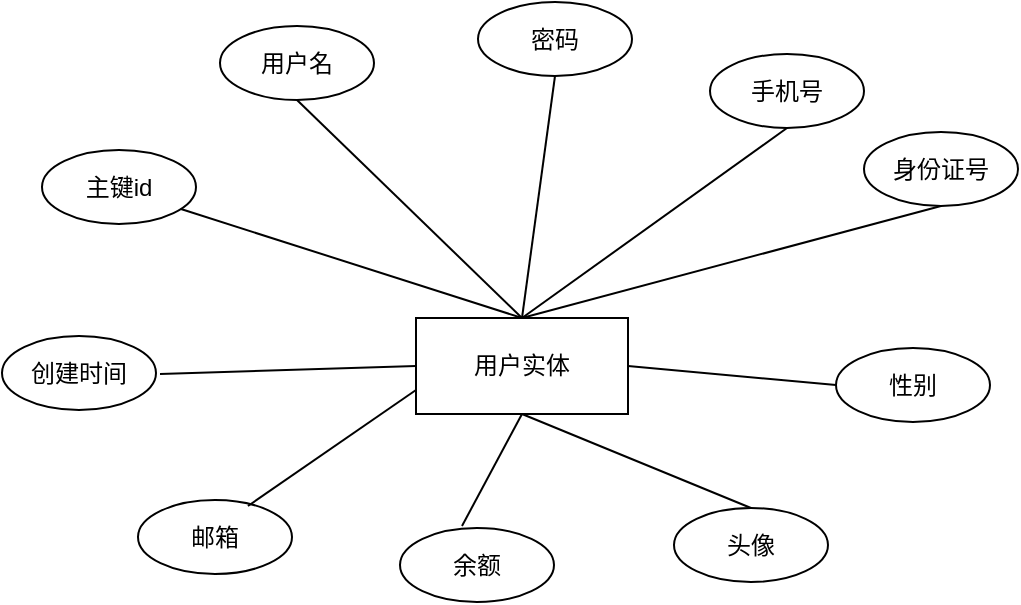 <mxfile version="26.0.9">
  <diagram name="第 1 页" id="IhL6aPUcPZnnMDHSf5L_">
    <mxGraphModel dx="880" dy="468" grid="0" gridSize="10" guides="1" tooltips="1" connect="1" arrows="1" fold="1" page="1" pageScale="1" pageWidth="827" pageHeight="1169" math="0" shadow="0">
      <root>
        <mxCell id="0" />
        <mxCell id="1" parent="0" />
        <mxCell id="5rekBt8bQFxeiz0OV4fJ-1" value="用户实体" style="rounded=0;whiteSpace=wrap;html=1;" vertex="1" parent="1">
          <mxGeometry x="303" y="220" width="106" height="48" as="geometry" />
        </mxCell>
        <mxCell id="5rekBt8bQFxeiz0OV4fJ-3" style="rounded=0;orthogonalLoop=1;jettySize=auto;html=1;entryX=0.5;entryY=0;entryDx=0;entryDy=0;endArrow=none;startFill=0;" edge="1" parent="1" target="5rekBt8bQFxeiz0OV4fJ-1">
          <mxGeometry relative="1" as="geometry">
            <mxPoint x="185.471" y="165.49" as="sourcePoint" />
            <mxPoint x="340.99" y="221.024" as="targetPoint" />
          </mxGeometry>
        </mxCell>
        <mxCell id="5rekBt8bQFxeiz0OV4fJ-2" value="主键id" style="ellipse;whiteSpace=wrap;html=1;" vertex="1" parent="1">
          <mxGeometry x="116" y="136" width="77" height="37" as="geometry" />
        </mxCell>
        <mxCell id="5rekBt8bQFxeiz0OV4fJ-4" value="手机号" style="ellipse;whiteSpace=wrap;html=1;" vertex="1" parent="1">
          <mxGeometry x="450" y="88" width="77" height="37" as="geometry" />
        </mxCell>
        <mxCell id="5rekBt8bQFxeiz0OV4fJ-6" value="密&lt;span style=&quot;color: rgba(0, 0, 0, 0); font-family: monospace; font-size: 0px; text-align: start; text-wrap-mode: nowrap;&quot;&gt;%3CmxGraphModel%3E%3Croot%3E%3CmxCell%20id%3D%220%22%2F%3E%3CmxCell%20id%3D%221%22%20parent%3D%220%22%2F%3E%3CmxCell%20id%3D%222%22%20value%3D%22%E7%94%A8%E6%88%B7%E5%90%8D%22%20style%3D%22ellipse%3BwhiteSpace%3Dwrap%3Bhtml%3D1%3B%22%20vertex%3D%221%22%20parent%3D%221%22%3E%3CmxGeometry%20x%3D%22286%22%20y%3D%22103%22%20width%3D%2277%22%20height%3D%2237%22%20as%3D%22geometry%22%2F%3E%3C%2FmxCell%3E%3C%2Froot%3E%3C%2FmxGraphModel%3E&lt;/span&gt;码&lt;span style=&quot;color: rgba(0, 0, 0, 0); font-family: monospace; font-size: 0px; text-align: start; text-wrap-mode: nowrap;&quot;&gt;%3CmxGraphModel%3E%3Croot%3E%3CmxCell%20id%3D%220%22%2F%3E%3CmxCell%20id%3D%221%22%20parent%3D%220%22%2F%3E%3CmxCell%20id%3D%222%22%20value%3D%22%E7%94%A8%E6%88%B7%E5%90%8D%22%20style%3D%22ellipse%3BwhiteSpace%3Dwrap%3Bhtml%3D1%3B%22%20vertex%3D%221%22%20parent%3D%221%22%3E%3CmxGeometry%20x%3D%22286%22%20y%3D%22103%22%20width%3D%2277%22%20height%3D%2237%22%20as%3D%22geometry%22%2F%3E%3C%2FmxCell%3E%3C%2Froot%3E%3C%2FmxGraphModel%3E&lt;/span&gt;&lt;span style=&quot;color: rgba(0, 0, 0, 0); font-family: monospace; font-size: 0px; text-align: start; text-wrap-mode: nowrap;&quot;&gt;%3CmxGraphModel%3E%3Croot%3E%3CmxCell%20id%3D%220%22%2F%3E%3CmxCell%20id%3D%221%22%20parent%3D%220%22%2F%3E%3CmxCell%20id%3D%222%22%20value%3D%22%E7%94%A8%E6%88%B7%E5%90%8D%22%20style%3D%22ellipse%3BwhiteSpace%3Dwrap%3Bhtml%3D1%3B%22%20vertex%3D%221%22%20parent%3D%221%22%3E%3CmxGeometry%20x%3D%22286%22%20y%3D%22103%22%20width%3D%2277%22%20height%3D%2237%22%20as%3D%22geometry%22%2F%3E%3C%2FmxCell%3E%3C%2Froot%3E%3C%2FmxGraphModel%3E&lt;/span&gt;" style="ellipse;whiteSpace=wrap;html=1;" vertex="1" parent="1">
          <mxGeometry x="334" y="62" width="77" height="37" as="geometry" />
        </mxCell>
        <mxCell id="5rekBt8bQFxeiz0OV4fJ-7" value="身份证号" style="ellipse;whiteSpace=wrap;html=1;" vertex="1" parent="1">
          <mxGeometry x="527" y="127" width="77" height="37" as="geometry" />
        </mxCell>
        <mxCell id="5rekBt8bQFxeiz0OV4fJ-8" value="性别" style="ellipse;whiteSpace=wrap;html=1;" vertex="1" parent="1">
          <mxGeometry x="513" y="235" width="77" height="37" as="geometry" />
        </mxCell>
        <mxCell id="5rekBt8bQFxeiz0OV4fJ-9" value="邮箱" style="ellipse;whiteSpace=wrap;html=1;" vertex="1" parent="1">
          <mxGeometry x="164" y="311" width="77" height="37" as="geometry" />
        </mxCell>
        <mxCell id="5rekBt8bQFxeiz0OV4fJ-10" value="头像" style="ellipse;whiteSpace=wrap;html=1;" vertex="1" parent="1">
          <mxGeometry x="432" y="315" width="77" height="37" as="geometry" />
        </mxCell>
        <mxCell id="5rekBt8bQFxeiz0OV4fJ-11" value="余额" style="ellipse;whiteSpace=wrap;html=1;" vertex="1" parent="1">
          <mxGeometry x="295" y="325" width="77" height="37" as="geometry" />
        </mxCell>
        <mxCell id="5rekBt8bQFxeiz0OV4fJ-12" value="创建时间" style="ellipse;whiteSpace=wrap;html=1;" vertex="1" parent="1">
          <mxGeometry x="96" y="229" width="77" height="37" as="geometry" />
        </mxCell>
        <mxCell id="5rekBt8bQFxeiz0OV4fJ-13" style="rounded=0;orthogonalLoop=1;jettySize=auto;html=1;endArrow=none;startFill=0;exitX=0.5;exitY=1;exitDx=0;exitDy=0;entryX=0.5;entryY=0;entryDx=0;entryDy=0;" edge="1" parent="1" source="5rekBt8bQFxeiz0OV4fJ-5" target="5rekBt8bQFxeiz0OV4fJ-1">
          <mxGeometry relative="1" as="geometry">
            <mxPoint x="328.5" y="116" as="sourcePoint" />
            <mxPoint x="334" y="218" as="targetPoint" />
          </mxGeometry>
        </mxCell>
        <mxCell id="5rekBt8bQFxeiz0OV4fJ-14" style="rounded=0;orthogonalLoop=1;jettySize=auto;html=1;entryX=0.5;entryY=0;entryDx=0;entryDy=0;endArrow=none;startFill=0;exitX=0.5;exitY=1;exitDx=0;exitDy=0;" edge="1" parent="1" source="5rekBt8bQFxeiz0OV4fJ-6" target="5rekBt8bQFxeiz0OV4fJ-1">
          <mxGeometry relative="1" as="geometry">
            <mxPoint x="339" y="136" as="sourcePoint" />
            <mxPoint x="344" y="238" as="targetPoint" />
          </mxGeometry>
        </mxCell>
        <mxCell id="5rekBt8bQFxeiz0OV4fJ-5" value="用户名" style="ellipse;whiteSpace=wrap;html=1;" vertex="1" parent="1">
          <mxGeometry x="205" y="74" width="77" height="37" as="geometry" />
        </mxCell>
        <mxCell id="5rekBt8bQFxeiz0OV4fJ-16" style="rounded=0;orthogonalLoop=1;jettySize=auto;html=1;endArrow=none;startFill=0;exitX=0.5;exitY=1;exitDx=0;exitDy=0;entryX=0.5;entryY=0;entryDx=0;entryDy=0;" edge="1" parent="1" source="5rekBt8bQFxeiz0OV4fJ-4" target="5rekBt8bQFxeiz0OV4fJ-1">
          <mxGeometry relative="1" as="geometry">
            <mxPoint x="383" y="109" as="sourcePoint" />
            <mxPoint x="351" y="215" as="targetPoint" />
          </mxGeometry>
        </mxCell>
        <mxCell id="5rekBt8bQFxeiz0OV4fJ-17" style="rounded=0;orthogonalLoop=1;jettySize=auto;html=1;endArrow=none;startFill=0;exitX=0.5;exitY=1;exitDx=0;exitDy=0;entryX=0.5;entryY=0;entryDx=0;entryDy=0;" edge="1" parent="1" source="5rekBt8bQFxeiz0OV4fJ-7" target="5rekBt8bQFxeiz0OV4fJ-1">
          <mxGeometry relative="1" as="geometry">
            <mxPoint x="499" y="135" as="sourcePoint" />
            <mxPoint x="361" y="225" as="targetPoint" />
          </mxGeometry>
        </mxCell>
        <mxCell id="5rekBt8bQFxeiz0OV4fJ-18" style="rounded=0;orthogonalLoop=1;jettySize=auto;html=1;entryX=0;entryY=0.5;entryDx=0;entryDy=0;endArrow=none;startFill=0;" edge="1" parent="1" target="5rekBt8bQFxeiz0OV4fJ-1">
          <mxGeometry relative="1" as="geometry">
            <mxPoint x="175" y="248" as="sourcePoint" />
            <mxPoint x="350.99" y="231.024" as="targetPoint" />
          </mxGeometry>
        </mxCell>
        <mxCell id="5rekBt8bQFxeiz0OV4fJ-21" style="rounded=0;orthogonalLoop=1;jettySize=auto;html=1;endArrow=none;startFill=0;exitX=0.714;exitY=0.081;exitDx=0;exitDy=0;exitPerimeter=0;entryX=0;entryY=0.75;entryDx=0;entryDy=0;" edge="1" parent="1" target="5rekBt8bQFxeiz0OV4fJ-1">
          <mxGeometry relative="1" as="geometry">
            <mxPoint x="218.978" y="313.997" as="sourcePoint" />
            <mxPoint x="300" y="251" as="targetPoint" />
          </mxGeometry>
        </mxCell>
        <mxCell id="5rekBt8bQFxeiz0OV4fJ-22" style="rounded=0;orthogonalLoop=1;jettySize=auto;html=1;endArrow=none;startFill=0;entryX=0.5;entryY=1;entryDx=0;entryDy=0;" edge="1" parent="1" target="5rekBt8bQFxeiz0OV4fJ-1">
          <mxGeometry relative="1" as="geometry">
            <mxPoint x="326" y="324" as="sourcePoint" />
            <mxPoint x="348.05" y="272.992" as="targetPoint" />
          </mxGeometry>
        </mxCell>
        <mxCell id="5rekBt8bQFxeiz0OV4fJ-23" style="rounded=0;orthogonalLoop=1;jettySize=auto;html=1;endArrow=none;startFill=0;entryX=0.5;entryY=1;entryDx=0;entryDy=0;exitX=0.5;exitY=0;exitDx=0;exitDy=0;" edge="1" parent="1" source="5rekBt8bQFxeiz0OV4fJ-10" target="5rekBt8bQFxeiz0OV4fJ-1">
          <mxGeometry relative="1" as="geometry">
            <mxPoint x="336" y="334" as="sourcePoint" />
            <mxPoint x="366" y="278" as="targetPoint" />
          </mxGeometry>
        </mxCell>
        <mxCell id="5rekBt8bQFxeiz0OV4fJ-24" style="rounded=0;orthogonalLoop=1;jettySize=auto;html=1;endArrow=none;startFill=0;entryX=1;entryY=0.5;entryDx=0;entryDy=0;exitX=0;exitY=0.5;exitDx=0;exitDy=0;" edge="1" parent="1" source="5rekBt8bQFxeiz0OV4fJ-8" target="5rekBt8bQFxeiz0OV4fJ-1">
          <mxGeometry relative="1" as="geometry">
            <mxPoint x="481" y="325" as="sourcePoint" />
            <mxPoint x="366" y="278" as="targetPoint" />
          </mxGeometry>
        </mxCell>
      </root>
    </mxGraphModel>
  </diagram>
</mxfile>
